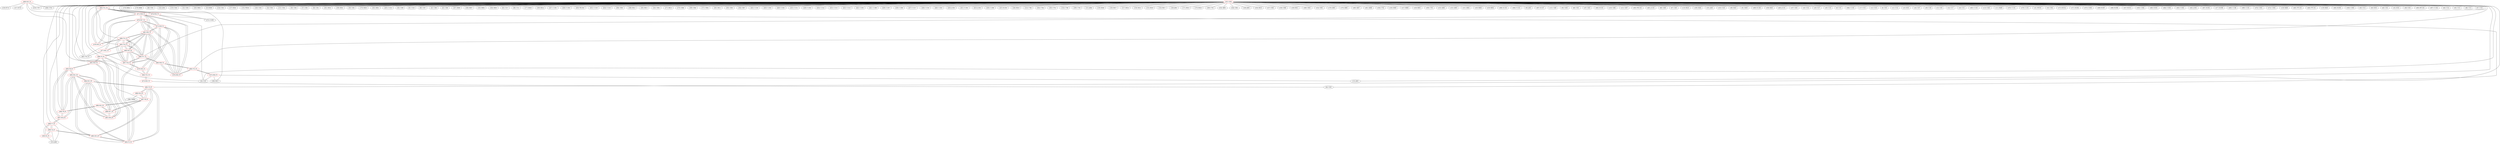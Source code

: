 graph {
	462 [label="(462) T11_T1" color=red]
	474 [label="(474) R24_T1"]
	471 [label="(471) R28_T1"]
	478 [label="(478) R32_t1"]
	463 [label="(463) T12_T1" color=red]
	479 [label="(479) R33_T1"]
	472 [label="(472) R29_T1"]
	473 [label="(473) R25_T1"]
	464 [label="(464) T13_T1" color=red]
	476 [label="(476) R30_T1"]
	480 [label="(480) R34_T1"]
	475 [label="(475) R26_T1"]
	465 [label="(465) T14_T1" color=red]
	477 [label="(477) R31_T1"]
	490 [label="(490) R15_P1"]
	468 [label="(468) T17_T1"]
	481 [label="(481) R35_T1"]
	467 [label="(467) T16_T1"]
	466 [label="(466) T15_T1"]
	466 [label="(466) T15_T1" color=red]
	478 [label="(478) R32_t1"]
	490 [label="(490) R15_P1"]
	468 [label="(468) T17_T1"]
	481 [label="(481) R35_T1"]
	467 [label="(467) T16_T1"]
	465 [label="(465) T14_T1"]
	467 [label="(467) T16_T1" color=red]
	479 [label="(479) R33_T1"]
	490 [label="(490) R15_P1"]
	468 [label="(468) T17_T1"]
	481 [label="(481) R35_T1"]
	466 [label="(466) T15_T1"]
	465 [label="(465) T14_T1"]
	468 [label="(468) T17_T1" color=red]
	480 [label="(480) R34_T1"]
	490 [label="(490) R15_P1"]
	481 [label="(481) R35_T1"]
	467 [label="(467) T16_T1"]
	466 [label="(466) T15_T1"]
	465 [label="(465) T14_T1"]
	469 [label="(469) R23_T1" color=red]
	186 [label="(186) U702"]
	219 [label="(219) C707"]
	218 [label="(218) R715"]
	217 [label="(217) R723"]
	34 [label="(34) U201"]
	461 [label="(461) T10_T1"]
	470 [label="(470) R27_T1" color=red]
	476 [label="(476) R30_T1"]
	481 [label="(481) R35_T1"]
	472 [label="(472) R29_T1"]
	471 [label="(471) R28_T1"]
	461 [label="(461) T10_T1"]
	477 [label="(477) R31_T1"]
	471 [label="(471) R28_T1" color=red]
	476 [label="(476) R30_T1"]
	481 [label="(481) R35_T1"]
	472 [label="(472) R29_T1"]
	470 [label="(470) R27_T1"]
	462 [label="(462) T11_T1"]
	478 [label="(478) R32_t1"]
	472 [label="(472) R29_T1" color=red]
	476 [label="(476) R30_T1"]
	481 [label="(481) R35_T1"]
	471 [label="(471) R28_T1"]
	470 [label="(470) R27_T1"]
	479 [label="(479) R33_T1"]
	463 [label="(463) T12_T1"]
	473 [label="(473) R25_T1" color=red]
	44 [label="(44) U302"]
	463 [label="(463) T12_T1"]
	474 [label="(474) R24_T1" color=red]
	375 [label="(375) U1001"]
	34 [label="(34) U201"]
	462 [label="(462) T11_T1"]
	475 [label="(475) R26_T1" color=red]
	34 [label="(34) U201"]
	168 [label="(168) D611"]
	152 [label="(152) J601"]
	464 [label="(464) T13_T1"]
	476 [label="(476) R30_T1" color=red]
	481 [label="(481) R35_T1"]
	472 [label="(472) R29_T1"]
	471 [label="(471) R28_T1"]
	470 [label="(470) R27_T1"]
	480 [label="(480) R34_T1"]
	464 [label="(464) T13_T1"]
	477 [label="(477) R31_T1" color=red]
	461 [label="(461) T10_T1"]
	470 [label="(470) R27_T1"]
	465 [label="(465) T14_T1"]
	478 [label="(478) R32_t1" color=red]
	466 [label="(466) T15_T1"]
	462 [label="(462) T11_T1"]
	471 [label="(471) R28_T1"]
	479 [label="(479) R33_T1" color=red]
	467 [label="(467) T16_T1"]
	472 [label="(472) R29_T1"]
	463 [label="(463) T12_T1"]
	480 [label="(480) R34_T1" color=red]
	468 [label="(468) T17_T1"]
	476 [label="(476) R30_T1"]
	464 [label="(464) T13_T1"]
	481 [label="(481) R35_T1" color=red]
	476 [label="(476) R30_T1"]
	472 [label="(472) R29_T1"]
	471 [label="(471) R28_T1"]
	470 [label="(470) R27_T1"]
	490 [label="(490) R15_P1"]
	468 [label="(468) T17_T1"]
	467 [label="(467) T16_T1"]
	466 [label="(466) T15_T1"]
	465 [label="(465) T14_T1"]
	482 [label="(482) T3_P1" color=red]
	486 [label="(486) R14_P1"]
	487 [label="(487) T6_P1"]
	485 [label="(485) R13_P1"]
	484 [label="(484) R12_P1"]
	483 [label="(483) T2_P1"]
	483 [label="(483) T2_P1" color=red]
	485 [label="(485) R13_P1"]
	482 [label="(482) T3_P1"]
	484 [label="(484) R12_P1"]
	489 [label="(489) T5_P1"]
	490 [label="(490) R15_P1"]
	484 [label="(484) R12_P1" color=red]
	495 [label="(495) R21_P1"]
	491 [label="(491) R16_P1"]
	488 [label="(488) R17_P1"]
	485 [label="(485) R13_P1"]
	482 [label="(482) T3_P1"]
	483 [label="(483) T2_P1"]
	485 [label="(485) R13_P1" color=red]
	499 [label="(499) T4_P1"]
	482 [label="(482) T3_P1"]
	484 [label="(484) R12_P1"]
	483 [label="(483) T2_P1"]
	486 [label="(486) R14_P1" color=red]
	289 [label="(289) TH804"]
	482 [label="(482) T3_P1"]
	487 [label="(487) T6_P1"]
	487 [label="(487) T6_P1" color=red]
	486 [label="(486) R14_P1"]
	482 [label="(482) T3_P1"]
	496 [label="(496) R22_P1"]
	488 [label="(488) R17_P1"]
	488 [label="(488) R17_P1" color=red]
	495 [label="(495) R21_P1"]
	491 [label="(491) R16_P1"]
	484 [label="(484) R12_P1"]
	496 [label="(496) R22_P1"]
	487 [label="(487) T6_P1"]
	489 [label="(489) T5_P1" color=red]
	483 [label="(483) T2_P1"]
	490 [label="(490) R15_P1"]
	491 [label="(491) R16_P1"]
	492 [label="(492) R20_P1"]
	490 [label="(490) R15_P1" color=red]
	468 [label="(468) T17_T1"]
	481 [label="(481) R35_T1"]
	467 [label="(467) T16_T1"]
	466 [label="(466) T15_T1"]
	465 [label="(465) T14_T1"]
	483 [label="(483) T2_P1"]
	489 [label="(489) T5_P1"]
	491 [label="(491) R16_P1" color=red]
	495 [label="(495) R21_P1"]
	484 [label="(484) R12_P1"]
	488 [label="(488) R17_P1"]
	489 [label="(489) T5_P1"]
	492 [label="(492) R20_P1"]
	492 [label="(492) R20_P1" color=red]
	493 [label="(493) T8_P1"]
	491 [label="(491) R16_P1"]
	489 [label="(489) T5_P1"]
	493 [label="(493) T8_P1" color=red]
	494 [label="(494) T9_P1"]
	495 [label="(495) R21_P1"]
	497 [label="(497) R19_P1"]
	492 [label="(492) R20_P1"]
	494 [label="(494) T9_P1" color=red]
	496 [label="(496) R22_P1"]
	495 [label="(495) R21_P1"]
	493 [label="(493) T8_P1"]
	497 [label="(497) R19_P1"]
	495 [label="(495) R21_P1" color=red]
	491 [label="(491) R16_P1"]
	484 [label="(484) R12_P1"]
	488 [label="(488) R17_P1"]
	494 [label="(494) T9_P1"]
	493 [label="(493) T8_P1"]
	497 [label="(497) R19_P1"]
	496 [label="(496) R22_P1" color=red]
	494 [label="(494) T9_P1"]
	487 [label="(487) T6_P1"]
	488 [label="(488) R17_P1"]
	497 [label="(497) R19_P1" color=red]
	494 [label="(494) T9_P1"]
	495 [label="(495) R21_P1"]
	493 [label="(493) T8_P1"]
	498 [label="(498) T7_P1"]
	498 [label="(498) T7_P1" color=red]
	500 [label="(500) R1_P1"]
	499 [label="(499) T4_P1"]
	253 [label="(253) J802"]
	497 [label="(497) R19_P1"]
	499 [label="(499) T4_P1" color=red]
	485 [label="(485) R13_P1"]
	500 [label="(500) R1_P1"]
	498 [label="(498) T7_P1"]
	253 [label="(253) J802"]
	500 [label="(500) R1_P1" color=red]
	499 [label="(499) T4_P1"]
	498 [label="(498) T7_P1"]
	253 [label="(253) J802"]
	501 [label="(501) GND" color=red]
	178 [label="(178) D604"]
	179 [label="(179) D606"]
	48 [label="(48) U301"]
	142 [label="(142) J502"]
	133 [label="(133) C502"]
	52 [label="(52) C303"]
	163 [label="(163) D602"]
	53 [label="(53) R309"]
	134 [label="(134) C501"]
	137 [label="(137) R501"]
	135 [label="(135) FB502"]
	140 [label="(140) C503"]
	54 [label="(54) U303"]
	131 [label="(131) U501"]
	44 [label="(44) U302"]
	58 [label="(58) C304"]
	57 [label="(57) C302"]
	56 [label="(56) C301"]
	161 [label="(161) D632"]
	160 [label="(160) D631"]
	59 [label="(59) C305"]
	176 [label="(176) D626"]
	162 [label="(162) D601"]
	435 [label="(435) C1315"]
	62 [label="(62) C309"]
	61 [label="(61) C310"]
	60 [label="(60) C307"]
	42 [label="(42) C306"]
	168 [label="(168) D611"]
	43 [label="(43) C308"]
	167 [label="(167) D609"]
	166 [label="(166) D607"]
	165 [label="(165) D605"]
	164 [label="(164) D603"]
	81 [label="(81) C317"]
	80 [label="(80) C311"]
	177 [label="(177) D629"]
	169 [label="(169) D614"]
	457 [label="(457) C1301"]
	456 [label="(456) U1305"]
	458 [label="(458) FB1303"]
	455 [label="(455) C1319"]
	454 [label="(454) C1310"]
	266 [label="(266) U803"]
	268 [label="(268) D812"]
	265 [label="(265) R812"]
	245 [label="(245) C805"]
	271 [label="(271) R813"]
	270 [label="(270) C808"]
	269 [label="(269) C804"]
	272 [label="(272) U804"]
	262 [label="(262) D811"]
	263 [label="(263) C803"]
	264 [label="(264) C807"]
	445 [label="(445) C1318"]
	450 [label="(450) C1305"]
	449 [label="(449) U1303"]
	425 [label="(425) C1311"]
	428 [label="(428) U1302"]
	434 [label="(434) C1314"]
	433 [label="(433) C1313"]
	432 [label="(432) C1312"]
	442 [label="(442) C1303"]
	441 [label="(441) C1308"]
	439 [label="(439) C1307"]
	438 [label="(438) C1306"]
	437 [label="(437) C1317"]
	436 [label="(436) C1316"]
	440 [label="(440) C1302"]
	430 [label="(430) J1303"]
	451 [label="(451) U1301"]
	453 [label="(453) J1302"]
	426 [label="(426) C1309"]
	423 [label="(423) R1303"]
	246 [label="(246) R810"]
	214 [label="(214) C706"]
	204 [label="(204) C704"]
	219 [label="(219) C707"]
	185 [label="(185) U701"]
	186 [label="(186) U702"]
	224 [label="(224) C708"]
	209 [label="(209) C705"]
	152 [label="(152) J601"]
	151 [label="(151) J604"]
	159 [label="(159) D630"]
	158 [label="(158) D627"]
	157 [label="(157) D624"]
	156 [label="(156) D621"]
	155 [label="(155) D619"]
	154 [label="(154) D617"]
	149 [label="(149) J602"]
	171 [label="(171) D615"]
	170 [label="(170) D618"]
	189 [label="(189) C701"]
	234 [label="(234) Q801"]
	244 [label="(244) C801"]
	240 [label="(240) J805"]
	256 [label="(256) D810"]
	257 [label="(257) C802"]
	258 [label="(258) C806"]
	259 [label="(259) R811"]
	260 [label="(260) U802"]
	254 [label="(254) U801"]
	278 [label="(278) Q805"]
	279 [label="(279) Q806"]
	280 [label="(280) Q807"]
	281 [label="(281) Q808"]
	194 [label="(194) C702"]
	226 [label="(226) D809"]
	227 [label="(227) R808"]
	228 [label="(228) R805"]
	199 [label="(199) C703"]
	233 [label="(233) Q802"]
	232 [label="(232) Q803"]
	231 [label="(231) Q804"]
	230 [label="(230) R806"]
	229 [label="(229) R804"]
	388 [label="(388) D1105"]
	394 [label="(394) U1102"]
	93 [label="(93) J402"]
	387 [label="(387) D1107"]
	122 [label="(122) C408"]
	95 [label="(95) U403"]
	86 [label="(86) U401"]
	87 [label="(87) C402"]
	382 [label="(382) D1102"]
	120 [label="(120) C406"]
	121 [label="(121) C407"]
	392 [label="(392) FB1102"]
	401 [label="(401) J1102"]
	96 [label="(96) C409"]
	97 [label="(97) C405"]
	110 [label="(110) R410"]
	100 [label="(100) D404"]
	101 [label="(101) J403"]
	103 [label="(103) C410"]
	90 [label="(90) D402"]
	91 [label="(91) D403"]
	390 [label="(390) D1106"]
	106 [label="(106) R402"]
	403 [label="(403) J1101"]
	107 [label="(107) C401"]
	18 [label="(18) C224"]
	19 [label="(19) C227"]
	20 [label="(20) C210"]
	8 [label="(8) C231"]
	384 [label="(384) C1103"]
	17 [label="(17) C223"]
	34 [label="(34) U201"]
	15 [label="(15) C218"]
	9 [label="(9) C203"]
	12 [label="(12) C214"]
	23 [label="(23) X202"]
	24 [label="(24) C207"]
	29 [label="(29) C230"]
	13 [label="(13) C205"]
	14 [label="(14) C217"]
	16 [label="(16) C221"]
	383 [label="(383) C1102"]
	113 [label="(113) U402"]
	111 [label="(111) R409"]
	378 [label="(378) U1101"]
	379 [label="(379) C1101"]
	31 [label="(31) SW201"]
	33 [label="(33) C204"]
	372 [label="(372) R1014"]
	371 [label="(371) R1004"]
	373 [label="(373) C1003"]
	369 [label="(369) R1007"]
	368 [label="(368) R1006"]
	357 [label="(357) R1015"]
	359 [label="(359) C1004"]
	360 [label="(360) D1001"]
	364 [label="(364) U1003"]
	363 [label="(363) U1002"]
	362 [label="(362) J1001"]
	367 [label="(367) R1001"]
	377 [label="(377) R1009"]
	400 [label="(400) C1106"]
	399 [label="(399) C1105"]
	376 [label="(376) C1001"]
	375 [label="(375) U1001"]
	374 [label="(374) C1002"]
	128 [label="(128) R408"]
	405 [label="(405) TP1102"]
	404 [label="(404) TP1101"]
	129 [label="(129) R403"]
	365 [label="(365) R1002"]
	358 [label="(358) C1005"]
	63 [label="(63) C312"]
	36 [label="(36) D203"]
	40 [label="(40) C201"]
	35 [label="(35) D202"]
	39 [label="(39) U202"]
	395 [label="(395) BT1101"]
	397 [label="(397) C1104"]
	64 [label="(64) C314"]
	65 [label="(65) C315"]
	66 [label="(66) C313"]
	67 [label="(67) C316"]
	461 [label="(461) T10_T1"]
	467 [label="(467) T16_T1"]
	468 [label="(468) T17_T1"]
	466 [label="(466) T15_T1"]
	463 [label="(463) T12_T1"]
	465 [label="(465) T14_T1"]
	464 [label="(464) T13_T1"]
	462 [label="(462) T11_T1"]
	482 [label="(482) T3_P1"]
	499 [label="(499) T4_P1"]
	498 [label="(498) T7_P1"]
	489 [label="(489) T5_P1"]
	494 [label="(494) T9_P1"]
	493 [label="(493) T8_P1"]
	487 [label="(487) T6_P1"]
	483 [label="(483) T2_P1"]
	462 -- 474
	462 -- 471
	462 -- 478
	463 -- 479
	463 -- 472
	463 -- 473
	464 -- 476
	464 -- 480
	464 -- 475
	465 -- 477
	465 -- 490
	465 -- 468
	465 -- 481
	465 -- 467
	465 -- 466
	466 -- 478
	466 -- 490
	466 -- 468
	466 -- 481
	466 -- 467
	466 -- 465
	467 -- 479
	467 -- 490
	467 -- 468
	467 -- 481
	467 -- 466
	467 -- 465
	468 -- 480
	468 -- 490
	468 -- 481
	468 -- 467
	468 -- 466
	468 -- 465
	469 -- 186
	469 -- 219
	469 -- 218
	469 -- 217
	469 -- 34
	469 -- 461
	470 -- 476
	470 -- 481
	470 -- 472
	470 -- 471
	470 -- 461
	470 -- 477
	471 -- 476
	471 -- 481
	471 -- 472
	471 -- 470
	471 -- 462
	471 -- 478
	472 -- 476
	472 -- 481
	472 -- 471
	472 -- 470
	472 -- 479
	472 -- 463
	473 -- 44
	473 -- 463
	474 -- 375
	474 -- 34
	474 -- 462
	475 -- 34
	475 -- 168
	475 -- 152
	475 -- 464
	476 -- 481
	476 -- 472
	476 -- 471
	476 -- 470
	476 -- 480
	476 -- 464
	477 -- 461
	477 -- 470
	477 -- 465
	478 -- 466
	478 -- 462
	478 -- 471
	479 -- 467
	479 -- 472
	479 -- 463
	480 -- 468
	480 -- 476
	480 -- 464
	481 -- 476
	481 -- 472
	481 -- 471
	481 -- 470
	481 -- 490
	481 -- 468
	481 -- 467
	481 -- 466
	481 -- 465
	482 -- 486
	482 -- 487
	482 -- 485
	482 -- 484
	482 -- 483
	483 -- 485
	483 -- 482
	483 -- 484
	483 -- 489
	483 -- 490
	484 -- 495
	484 -- 491
	484 -- 488
	484 -- 485
	484 -- 482
	484 -- 483
	485 -- 499
	485 -- 482
	485 -- 484
	485 -- 483
	486 -- 289
	486 -- 482
	486 -- 487
	487 -- 486
	487 -- 482
	487 -- 496
	487 -- 488
	488 -- 495
	488 -- 491
	488 -- 484
	488 -- 496
	488 -- 487
	489 -- 483
	489 -- 490
	489 -- 491
	489 -- 492
	490 -- 468
	490 -- 481
	490 -- 467
	490 -- 466
	490 -- 465
	490 -- 483
	490 -- 489
	491 -- 495
	491 -- 484
	491 -- 488
	491 -- 489
	491 -- 492
	492 -- 493
	492 -- 491
	492 -- 489
	493 -- 494
	493 -- 495
	493 -- 497
	493 -- 492
	494 -- 496
	494 -- 495
	494 -- 493
	494 -- 497
	495 -- 491
	495 -- 484
	495 -- 488
	495 -- 494
	495 -- 493
	495 -- 497
	496 -- 494
	496 -- 487
	496 -- 488
	497 -- 494
	497 -- 495
	497 -- 493
	497 -- 498
	498 -- 500
	498 -- 499
	498 -- 253
	498 -- 497
	499 -- 485
	499 -- 500
	499 -- 498
	499 -- 253
	500 -- 499
	500 -- 498
	500 -- 253
	501 -- 178
	501 -- 179
	501 -- 48
	501 -- 142
	501 -- 133
	501 -- 52
	501 -- 163
	501 -- 53
	501 -- 134
	501 -- 137
	501 -- 135
	501 -- 140
	501 -- 54
	501 -- 131
	501 -- 44
	501 -- 58
	501 -- 57
	501 -- 56
	501 -- 161
	501 -- 160
	501 -- 59
	501 -- 176
	501 -- 162
	501 -- 435
	501 -- 62
	501 -- 61
	501 -- 60
	501 -- 42
	501 -- 168
	501 -- 43
	501 -- 167
	501 -- 166
	501 -- 165
	501 -- 164
	501 -- 81
	501 -- 80
	501 -- 177
	501 -- 169
	501 -- 457
	501 -- 456
	501 -- 458
	501 -- 455
	501 -- 454
	501 -- 266
	501 -- 268
	501 -- 265
	501 -- 245
	501 -- 271
	501 -- 270
	501 -- 269
	501 -- 272
	501 -- 262
	501 -- 263
	501 -- 264
	501 -- 445
	501 -- 450
	501 -- 449
	501 -- 425
	501 -- 428
	501 -- 434
	501 -- 433
	501 -- 432
	501 -- 442
	501 -- 441
	501 -- 439
	501 -- 438
	501 -- 437
	501 -- 436
	501 -- 440
	501 -- 430
	501 -- 451
	501 -- 453
	501 -- 426
	501 -- 423
	501 -- 246
	501 -- 214
	501 -- 204
	501 -- 219
	501 -- 185
	501 -- 186
	501 -- 224
	501 -- 209
	501 -- 152
	501 -- 151
	501 -- 159
	501 -- 158
	501 -- 157
	501 -- 156
	501 -- 155
	501 -- 154
	501 -- 149
	501 -- 171
	501 -- 170
	501 -- 189
	501 -- 234
	501 -- 244
	501 -- 240
	501 -- 256
	501 -- 257
	501 -- 258
	501 -- 259
	501 -- 260
	501 -- 254
	501 -- 278
	501 -- 279
	501 -- 280
	501 -- 281
	501 -- 194
	501 -- 226
	501 -- 227
	501 -- 228
	501 -- 199
	501 -- 233
	501 -- 232
	501 -- 231
	501 -- 230
	501 -- 229
	501 -- 388
	501 -- 394
	501 -- 93
	501 -- 387
	501 -- 122
	501 -- 95
	501 -- 86
	501 -- 87
	501 -- 382
	501 -- 120
	501 -- 121
	501 -- 392
	501 -- 401
	501 -- 96
	501 -- 97
	501 -- 110
	501 -- 100
	501 -- 101
	501 -- 103
	501 -- 90
	501 -- 91
	501 -- 390
	501 -- 106
	501 -- 403
	501 -- 107
	501 -- 18
	501 -- 19
	501 -- 20
	501 -- 8
	501 -- 384
	501 -- 17
	501 -- 34
	501 -- 15
	501 -- 9
	501 -- 12
	501 -- 23
	501 -- 24
	501 -- 29
	501 -- 13
	501 -- 14
	501 -- 16
	501 -- 383
	501 -- 113
	501 -- 111
	501 -- 378
	501 -- 379
	501 -- 31
	501 -- 33
	501 -- 372
	501 -- 371
	501 -- 373
	501 -- 369
	501 -- 368
	501 -- 357
	501 -- 359
	501 -- 360
	501 -- 364
	501 -- 363
	501 -- 362
	501 -- 367
	501 -- 377
	501 -- 400
	501 -- 399
	501 -- 376
	501 -- 375
	501 -- 374
	501 -- 128
	501 -- 405
	501 -- 404
	501 -- 129
	501 -- 365
	501 -- 358
	501 -- 63
	501 -- 36
	501 -- 40
	501 -- 35
	501 -- 39
	501 -- 395
	501 -- 397
	501 -- 64
	501 -- 65
	501 -- 66
	501 -- 67
	501 -- 461
	501 -- 467
	501 -- 468
	501 -- 466
	501 -- 463
	501 -- 465
	501 -- 464
	501 -- 462
	501 -- 482
	501 -- 499
	501 -- 498
	501 -- 489
	501 -- 494
	501 -- 493
	501 -- 487
	501 -- 483
}